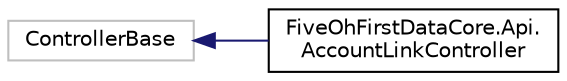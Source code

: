 digraph "Graphical Class Hierarchy"
{
 // LATEX_PDF_SIZE
  edge [fontname="Helvetica",fontsize="10",labelfontname="Helvetica",labelfontsize="10"];
  node [fontname="Helvetica",fontsize="10",shape=record];
  rankdir="LR";
  Node13 [label="ControllerBase",height=0.2,width=0.4,color="grey75", fillcolor="white", style="filled",tooltip=" "];
  Node13 -> Node0 [dir="back",color="midnightblue",fontsize="10",style="solid",fontname="Helvetica"];
  Node0 [label="FiveOhFirstDataCore.Api.\lAccountLinkController",height=0.2,width=0.4,color="black", fillcolor="white", style="filled",URL="$class_five_oh_first_data_core_1_1_api_1_1_account_link_controller.html",tooltip=" "];
}
